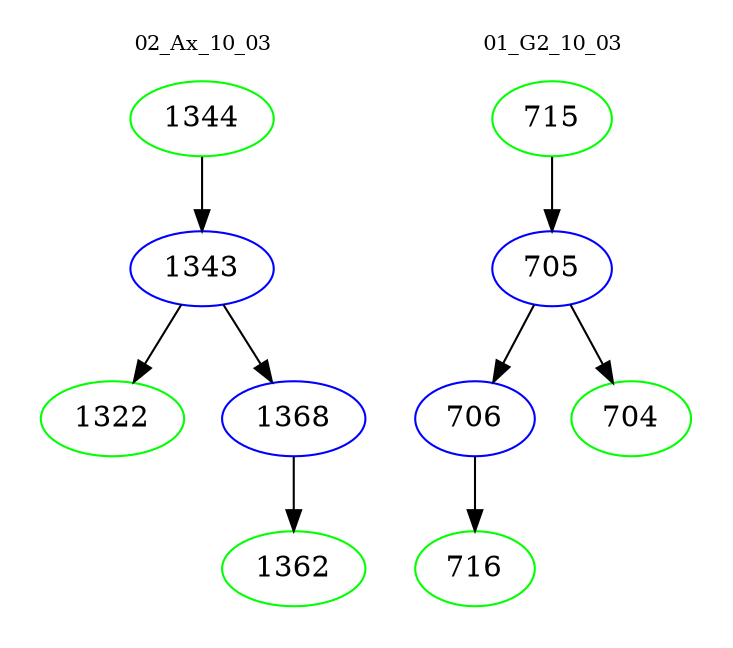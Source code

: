 digraph{
subgraph cluster_0 {
color = white
label = "02_Ax_10_03";
fontsize=10;
T0_1344 [label="1344", color="green"]
T0_1344 -> T0_1343 [color="black"]
T0_1343 [label="1343", color="blue"]
T0_1343 -> T0_1322 [color="black"]
T0_1322 [label="1322", color="green"]
T0_1343 -> T0_1368 [color="black"]
T0_1368 [label="1368", color="blue"]
T0_1368 -> T0_1362 [color="black"]
T0_1362 [label="1362", color="green"]
}
subgraph cluster_1 {
color = white
label = "01_G2_10_03";
fontsize=10;
T1_715 [label="715", color="green"]
T1_715 -> T1_705 [color="black"]
T1_705 [label="705", color="blue"]
T1_705 -> T1_706 [color="black"]
T1_706 [label="706", color="blue"]
T1_706 -> T1_716 [color="black"]
T1_716 [label="716", color="green"]
T1_705 -> T1_704 [color="black"]
T1_704 [label="704", color="green"]
}
}

